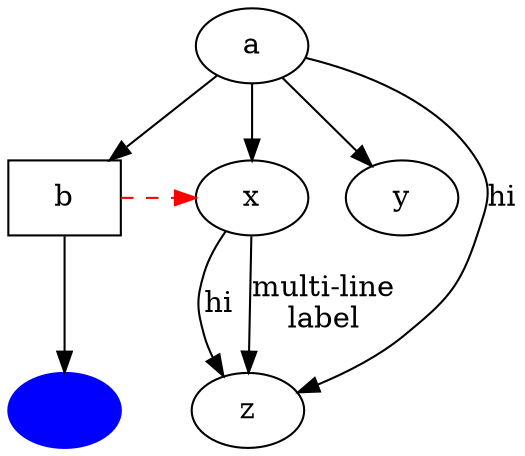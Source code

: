 digraph test0 {
       a -> b -> c;
       a -> {x y};
       b [shape=box];
       c [label="hello\nworld",color=box];
       c [label="hello\nworld",color=blue,fontsize=170141183460469231731687303715884105728,
            fontname="Palatino-Italic",fontcolor=red,style=filled];
       a -> z [label="hi", weight=9223372036854775809];
       x -> z [label="hi", weight=1];
       x -> z [label="multi-line\nlabel"];
       edge [style=dashed,color=red];
       b -> x;
       {rank=same; b x}
}

